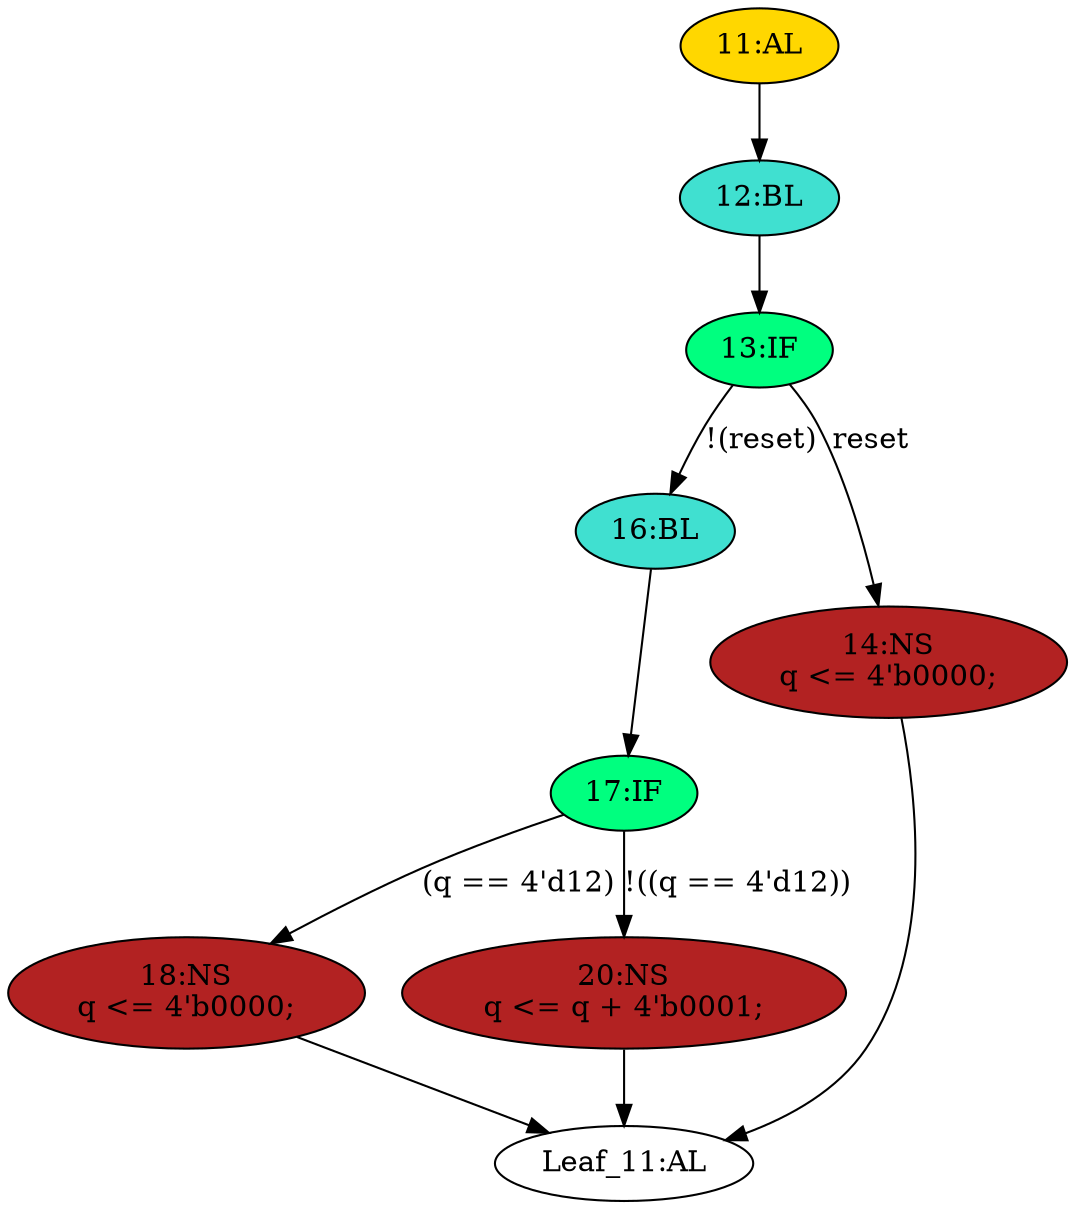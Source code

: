 strict digraph "" {
	node [label="\N"];
	"17:IF"	[ast="<pyverilog.vparser.ast.IfStatement object at 0x7f3bc38e8310>",
		fillcolor=springgreen,
		label="17:IF",
		statements="[]",
		style=filled,
		typ=IfStatement];
	"18:NS"	[ast="<pyverilog.vparser.ast.NonblockingSubstitution object at 0x7f3bc38e8690>",
		fillcolor=firebrick,
		label="18:NS
q <= 4'b0000;",
		statements="[<pyverilog.vparser.ast.NonblockingSubstitution object at 0x7f3bc38e8690>]",
		style=filled,
		typ=NonblockingSubstitution];
	"17:IF" -> "18:NS"	[cond="['q']",
		label="(q == 4'd12)",
		lineno=17];
	"20:NS"	[ast="<pyverilog.vparser.ast.NonblockingSubstitution object at 0x7f3bc38e8450>",
		fillcolor=firebrick,
		label="20:NS
q <= q + 4'b0001;",
		statements="[<pyverilog.vparser.ast.NonblockingSubstitution object at 0x7f3bc38e8450>]",
		style=filled,
		typ=NonblockingSubstitution];
	"17:IF" -> "20:NS"	[cond="['q']",
		label="!((q == 4'd12))",
		lineno=17];
	"13:IF"	[ast="<pyverilog.vparser.ast.IfStatement object at 0x7f3bc38e89d0>",
		fillcolor=springgreen,
		label="13:IF",
		statements="[]",
		style=filled,
		typ=IfStatement];
	"16:BL"	[ast="<pyverilog.vparser.ast.Block object at 0x7f3bc38e8a10>",
		fillcolor=turquoise,
		label="16:BL",
		statements="[]",
		style=filled,
		typ=Block];
	"13:IF" -> "16:BL"	[cond="['reset']",
		label="!(reset)",
		lineno=13];
	"14:NS"	[ast="<pyverilog.vparser.ast.NonblockingSubstitution object at 0x7f3bc38e8a50>",
		fillcolor=firebrick,
		label="14:NS
q <= 4'b0000;",
		statements="[<pyverilog.vparser.ast.NonblockingSubstitution object at 0x7f3bc38e8a50>]",
		style=filled,
		typ=NonblockingSubstitution];
	"13:IF" -> "14:NS"	[cond="['reset']",
		label=reset,
		lineno=13];
	"Leaf_11:AL"	[def_var="['q']",
		label="Leaf_11:AL"];
	"18:NS" -> "Leaf_11:AL"	[cond="[]",
		lineno=None];
	"12:BL"	[ast="<pyverilog.vparser.ast.Block object at 0x7f3bc38e8990>",
		fillcolor=turquoise,
		label="12:BL",
		statements="[]",
		style=filled,
		typ=Block];
	"12:BL" -> "13:IF"	[cond="[]",
		lineno=None];
	"20:NS" -> "Leaf_11:AL"	[cond="[]",
		lineno=None];
	"11:AL"	[ast="<pyverilog.vparser.ast.Always object at 0x7f3bc38e8890>",
		clk_sens=True,
		fillcolor=gold,
		label="11:AL",
		sens="['clk']",
		statements="[]",
		style=filled,
		typ=Always,
		use_var="['reset', 'q']"];
	"11:AL" -> "12:BL"	[cond="[]",
		lineno=None];
	"16:BL" -> "17:IF"	[cond="[]",
		lineno=None];
	"14:NS" -> "Leaf_11:AL"	[cond="[]",
		lineno=None];
}
